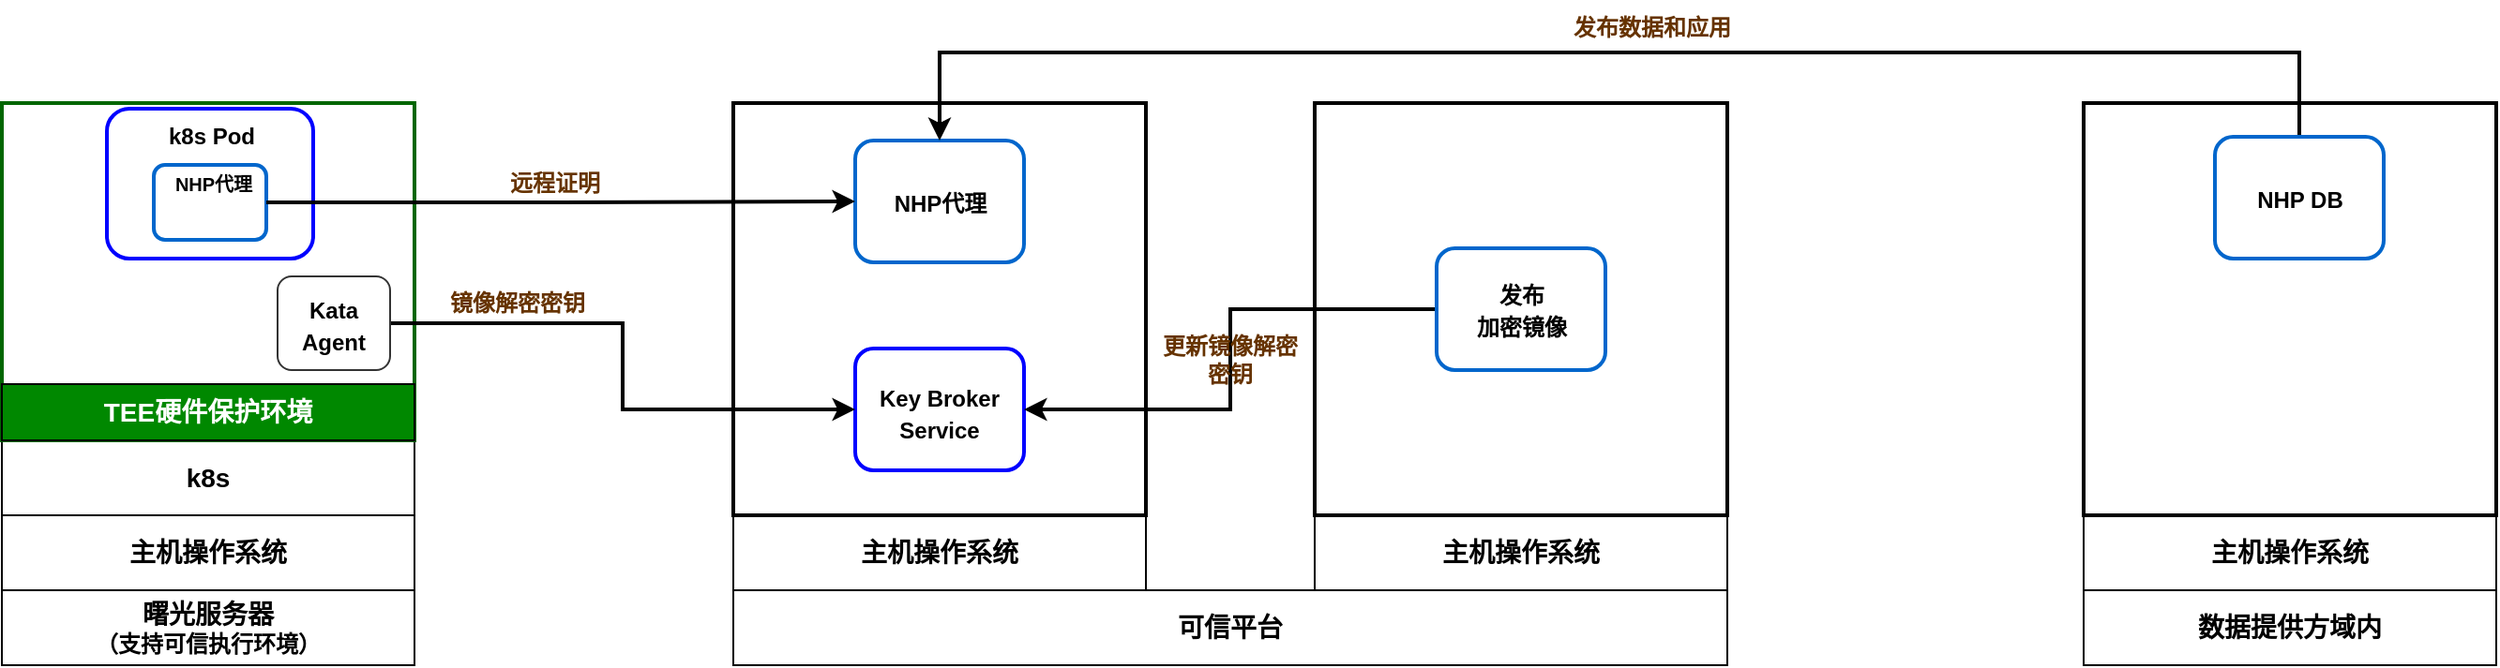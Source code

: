<mxfile version="28.0.4">
  <diagram name="第 1 页" id="Nt4wIiLlnSs3tbjxzQVT">
    <mxGraphModel dx="1828" dy="1007" grid="1" gridSize="10" guides="1" tooltips="1" connect="1" arrows="1" fold="1" page="1" pageScale="1" pageWidth="2336" pageHeight="1654" math="0" shadow="0">
      <root>
        <mxCell id="0" />
        <mxCell id="1" parent="0" />
        <mxCell id="S7CaQPIEn7JZbbPNb9Kr-1" value="&lt;font style=&quot;font-size: 14px;&quot;&gt;&lt;b&gt;曙光服务器&lt;/b&gt;&lt;/font&gt;&lt;div&gt;&lt;font style=&quot;font-size: 12px;&quot;&gt;&lt;b&gt;（支持可信执行环境）&lt;/b&gt;&lt;/font&gt;&lt;/div&gt;" style="rounded=0;whiteSpace=wrap;html=1;fillColor=none;" parent="1" vertex="1">
          <mxGeometry x="480" y="697" width="220" height="40" as="geometry" />
        </mxCell>
        <mxCell id="S7CaQPIEn7JZbbPNb9Kr-2" value="&lt;span style=&quot;font-size: 14px;&quot;&gt;&lt;b&gt;主机操作系统&lt;/b&gt;&lt;/span&gt;" style="rounded=0;whiteSpace=wrap;html=1;fillColor=none;" parent="1" vertex="1">
          <mxGeometry x="480" y="657" width="220" height="40" as="geometry" />
        </mxCell>
        <mxCell id="sAuVCd9SCb6oK_chuftu-1" value="&lt;span style=&quot;font-size: 14px;&quot;&gt;&lt;b&gt;k8s&lt;/b&gt;&lt;/span&gt;" style="rounded=0;whiteSpace=wrap;html=1;fillColor=none;" parent="1" vertex="1">
          <mxGeometry x="480" y="617" width="220" height="40" as="geometry" />
        </mxCell>
        <mxCell id="sAuVCd9SCb6oK_chuftu-2" value="" style="rounded=0;whiteSpace=wrap;html=1;fillColor=none;strokeColor=#006600;strokeWidth=2;" parent="1" vertex="1">
          <mxGeometry x="480" y="437" width="220" height="180" as="geometry" />
        </mxCell>
        <mxCell id="sAuVCd9SCb6oK_chuftu-3" value="&lt;span style=&quot;font-size: 14px;&quot;&gt;&lt;b&gt;&lt;font style=&quot;color: rgb(255, 255, 255);&quot;&gt;TEE硬件保护环境&lt;/font&gt;&lt;/b&gt;&lt;/span&gt;" style="rounded=0;whiteSpace=wrap;html=1;fillColor=#008800;" parent="1" vertex="1">
          <mxGeometry x="480" y="587" width="220" height="30" as="geometry" />
        </mxCell>
        <mxCell id="sAuVCd9SCb6oK_chuftu-4" value="" style="rounded=1;whiteSpace=wrap;html=1;fillColor=none;strokeColor=#0000FF;strokeWidth=2;" parent="1" vertex="1">
          <mxGeometry x="536" y="440" width="110" height="80" as="geometry" />
        </mxCell>
        <mxCell id="sAuVCd9SCb6oK_chuftu-5" value="&lt;font style=&quot;font-size: 12px;&quot;&gt;&lt;b&gt;k8s Pod&lt;/b&gt;&lt;/font&gt;" style="text;html=1;align=center;verticalAlign=middle;whiteSpace=wrap;rounded=0;" parent="1" vertex="1">
          <mxGeometry x="557" y="440" width="70" height="30" as="geometry" />
        </mxCell>
        <mxCell id="sAuVCd9SCb6oK_chuftu-10" value="" style="group" parent="1" vertex="1" connectable="0">
          <mxGeometry x="561" y="470" width="60" height="41" as="geometry" />
        </mxCell>
        <mxCell id="sAuVCd9SCb6oK_chuftu-6" value="" style="shape=image;html=1;verticalAlign=top;verticalLabelPosition=bottom;labelBackgroundColor=#ffffff;imageAspect=0;aspect=fixed;image=https://icons.diagrams.net/icon-cache1/Social_Media-2656/social_media_social_media_logo_docker-527.svg" parent="sAuVCd9SCb6oK_chuftu-10" vertex="1">
          <mxGeometry x="21" y="17" width="24" height="24" as="geometry" />
        </mxCell>
        <mxCell id="sAuVCd9SCb6oK_chuftu-8" value="" style="rounded=1;whiteSpace=wrap;html=1;fillColor=none;strokeColor=#0066CC;strokeWidth=2;" parent="sAuVCd9SCb6oK_chuftu-10" vertex="1">
          <mxGeometry width="60" height="40" as="geometry" />
        </mxCell>
        <mxCell id="sAuVCd9SCb6oK_chuftu-9" value="&lt;font style=&quot;font-size: 10px;&quot;&gt;&lt;b style=&quot;&quot;&gt;NHP代理&lt;/b&gt;&lt;/font&gt;" style="text;html=1;align=center;verticalAlign=middle;whiteSpace=wrap;rounded=0;" parent="sAuVCd9SCb6oK_chuftu-10" vertex="1">
          <mxGeometry x="8" width="48" height="20" as="geometry" />
        </mxCell>
        <mxCell id="WrHtqx_JnAegKuw27bFA-1" value="&lt;span style=&quot;font-size: 14px;&quot;&gt;&lt;b&gt;可信平台&lt;/b&gt;&lt;/span&gt;" style="rounded=0;whiteSpace=wrap;html=1;fillColor=none;" vertex="1" parent="1">
          <mxGeometry x="870" y="697" width="530" height="40" as="geometry" />
        </mxCell>
        <mxCell id="WrHtqx_JnAegKuw27bFA-2" value="&lt;b style=&quot;font-size: 14px;&quot;&gt;主机操作系统&lt;/b&gt;" style="rounded=0;whiteSpace=wrap;html=1;fillColor=none;" vertex="1" parent="1">
          <mxGeometry x="870" y="657" width="220" height="40" as="geometry" />
        </mxCell>
        <mxCell id="WrHtqx_JnAegKuw27bFA-3" value="" style="rounded=0;whiteSpace=wrap;html=1;strokeWidth=2;fillColor=none;align=center;" vertex="1" parent="1">
          <mxGeometry x="870" y="437" width="220" height="220" as="geometry" />
        </mxCell>
        <mxCell id="WrHtqx_JnAegKuw27bFA-6" value="" style="rounded=1;whiteSpace=wrap;html=1;strokeWidth=2;fillColor=none;align=center;strokeColor=#0066CC;" vertex="1" parent="1">
          <mxGeometry x="935" y="457" width="90" height="65" as="geometry" />
        </mxCell>
        <mxCell id="WrHtqx_JnAegKuw27bFA-7" value="&lt;b&gt;&lt;font style=&quot;font-size: 12px;&quot;&gt;NHP代理&lt;/font&gt;&lt;/b&gt;" style="text;html=1;align=center;verticalAlign=middle;whiteSpace=wrap;rounded=1;fontSize=14;" vertex="1" parent="1">
          <mxGeometry x="942.5" y="475" width="75" height="30" as="geometry" />
        </mxCell>
        <mxCell id="WrHtqx_JnAegKuw27bFA-8" value="" style="rounded=1;whiteSpace=wrap;html=1;strokeWidth=2;fillColor=none;align=center;strokeColor=#0000FF;" vertex="1" parent="1">
          <mxGeometry x="935.0" y="568" width="90" height="65" as="geometry" />
        </mxCell>
        <mxCell id="WrHtqx_JnAegKuw27bFA-9" value="&lt;b&gt;&lt;font style=&quot;font-size: 12px;&quot;&gt;Key Broker Service&lt;/font&gt;&lt;/b&gt;" style="text;html=1;align=center;verticalAlign=middle;whiteSpace=wrap;rounded=1;fontSize=14;" vertex="1" parent="1">
          <mxGeometry x="945" y="587" width="70" height="30" as="geometry" />
        </mxCell>
        <mxCell id="WrHtqx_JnAegKuw27bFA-10" value="&lt;b style=&quot;font-size: 14px;&quot;&gt;主机操作系统&lt;/b&gt;" style="rounded=0;whiteSpace=wrap;html=1;fillColor=none;" vertex="1" parent="1">
          <mxGeometry x="1180" y="657" width="220" height="40" as="geometry" />
        </mxCell>
        <mxCell id="WrHtqx_JnAegKuw27bFA-11" value="" style="rounded=0;whiteSpace=wrap;html=1;strokeWidth=2;fillColor=none;align=center;" vertex="1" parent="1">
          <mxGeometry x="1180" y="437" width="220" height="220" as="geometry" />
        </mxCell>
        <mxCell id="WrHtqx_JnAegKuw27bFA-21" style="edgeStyle=orthogonalEdgeStyle;rounded=0;orthogonalLoop=1;jettySize=auto;html=1;exitX=0;exitY=0.5;exitDx=0;exitDy=0;entryX=1;entryY=0.5;entryDx=0;entryDy=0;strokeWidth=2;" edge="1" parent="1" source="WrHtqx_JnAegKuw27bFA-12" target="WrHtqx_JnAegKuw27bFA-8">
          <mxGeometry relative="1" as="geometry" />
        </mxCell>
        <mxCell id="WrHtqx_JnAegKuw27bFA-12" value="" style="rounded=1;whiteSpace=wrap;html=1;strokeWidth=2;fillColor=none;align=center;strokeColor=#0066CC;" vertex="1" parent="1">
          <mxGeometry x="1245.0" y="514.5" width="90" height="65" as="geometry" />
        </mxCell>
        <mxCell id="WrHtqx_JnAegKuw27bFA-13" value="&lt;span style=&quot;font-size: 12px;&quot;&gt;&lt;b&gt;发布&lt;/b&gt;&lt;/span&gt;&lt;div&gt;&lt;span style=&quot;font-size: 12px;&quot;&gt;&lt;b&gt;加密镜像&lt;/b&gt;&lt;/span&gt;&lt;/div&gt;" style="text;html=1;align=center;verticalAlign=middle;whiteSpace=wrap;rounded=1;fontSize=14;" vertex="1" parent="1">
          <mxGeometry x="1252.5" y="532" width="75" height="30" as="geometry" />
        </mxCell>
        <mxCell id="WrHtqx_JnAegKuw27bFA-19" style="edgeStyle=orthogonalEdgeStyle;rounded=0;orthogonalLoop=1;jettySize=auto;html=1;exitX=1;exitY=0.5;exitDx=0;exitDy=0;entryX=0;entryY=0.5;entryDx=0;entryDy=0;strokeWidth=2;" edge="1" parent="1" source="WrHtqx_JnAegKuw27bFA-14" target="WrHtqx_JnAegKuw27bFA-8">
          <mxGeometry relative="1" as="geometry" />
        </mxCell>
        <mxCell id="WrHtqx_JnAegKuw27bFA-14" value="" style="rounded=1;whiteSpace=wrap;html=1;strokeWidth=1;fillColor=none;align=center;strokeColor=#333333;" vertex="1" parent="1">
          <mxGeometry x="627" y="529.5" width="60" height="50" as="geometry" />
        </mxCell>
        <mxCell id="WrHtqx_JnAegKuw27bFA-15" value="&lt;b&gt;&lt;font style=&quot;font-size: 12px;&quot;&gt;Kata Agent&lt;/font&gt;&lt;/b&gt;" style="text;html=1;align=center;verticalAlign=middle;whiteSpace=wrap;rounded=1;fontSize=14;" vertex="1" parent="1">
          <mxGeometry x="632" y="539.5" width="50" height="30" as="geometry" />
        </mxCell>
        <mxCell id="WrHtqx_JnAegKuw27bFA-16" style="edgeStyle=orthogonalEdgeStyle;rounded=0;orthogonalLoop=1;jettySize=auto;html=1;exitX=1;exitY=0.5;exitDx=0;exitDy=0;entryX=0;entryY=0.5;entryDx=0;entryDy=0;strokeWidth=2;" edge="1" parent="1" source="sAuVCd9SCb6oK_chuftu-8" target="WrHtqx_JnAegKuw27bFA-6">
          <mxGeometry relative="1" as="geometry">
            <mxPoint x="930" y="490" as="targetPoint" />
          </mxGeometry>
        </mxCell>
        <mxCell id="WrHtqx_JnAegKuw27bFA-17" value="&lt;font style=&quot;font-size: 12px; color: rgb(102, 51, 0);&quot;&gt;&lt;b style=&quot;&quot;&gt;远程证明&lt;/b&gt;&lt;/font&gt;" style="text;html=1;align=center;verticalAlign=middle;whiteSpace=wrap;rounded=0;" vertex="1" parent="1">
          <mxGeometry x="740" y="465" width="70" height="30" as="geometry" />
        </mxCell>
        <mxCell id="WrHtqx_JnAegKuw27bFA-20" value="&lt;font style=&quot;font-size: 12px; color: rgb(102, 51, 0);&quot;&gt;&lt;b style=&quot;&quot;&gt;镜像解密密钥&lt;/b&gt;&lt;/font&gt;" style="text;html=1;align=center;verticalAlign=middle;whiteSpace=wrap;rounded=0;" vertex="1" parent="1">
          <mxGeometry x="715" y="529" width="80" height="30" as="geometry" />
        </mxCell>
        <mxCell id="WrHtqx_JnAegKuw27bFA-22" value="&lt;font style=&quot;font-size: 12px; color: rgb(102, 51, 0);&quot;&gt;&lt;b style=&quot;&quot;&gt;更新镜像解密密钥&lt;/b&gt;&lt;/font&gt;" style="text;html=1;align=center;verticalAlign=middle;whiteSpace=wrap;rounded=0;" vertex="1" parent="1">
          <mxGeometry x="1095" y="558.5" width="80" height="30" as="geometry" />
        </mxCell>
        <mxCell id="WrHtqx_JnAegKuw27bFA-24" value="&lt;span style=&quot;font-size: 14px;&quot;&gt;&lt;b&gt;数据提供方域内&lt;/b&gt;&lt;/span&gt;" style="rounded=0;whiteSpace=wrap;html=1;fillColor=none;" vertex="1" parent="1">
          <mxGeometry x="1590" y="697" width="220" height="40" as="geometry" />
        </mxCell>
        <mxCell id="WrHtqx_JnAegKuw27bFA-25" value="&lt;b style=&quot;font-size: 14px;&quot;&gt;主机操作系统&lt;/b&gt;" style="rounded=0;whiteSpace=wrap;html=1;fillColor=none;" vertex="1" parent="1">
          <mxGeometry x="1590" y="657" width="220" height="40" as="geometry" />
        </mxCell>
        <mxCell id="WrHtqx_JnAegKuw27bFA-26" value="" style="rounded=0;whiteSpace=wrap;html=1;strokeWidth=2;fillColor=none;align=center;" vertex="1" parent="1">
          <mxGeometry x="1590" y="437" width="220" height="220" as="geometry" />
        </mxCell>
        <mxCell id="WrHtqx_JnAegKuw27bFA-29" style="edgeStyle=orthogonalEdgeStyle;rounded=0;orthogonalLoop=1;jettySize=auto;html=1;exitX=0.5;exitY=0;exitDx=0;exitDy=0;entryX=0.5;entryY=0;entryDx=0;entryDy=0;strokeWidth=2;" edge="1" parent="1" source="WrHtqx_JnAegKuw27bFA-27" target="WrHtqx_JnAegKuw27bFA-6">
          <mxGeometry relative="1" as="geometry">
            <Array as="points">
              <mxPoint x="1705" y="410" />
              <mxPoint x="980" y="410" />
            </Array>
          </mxGeometry>
        </mxCell>
        <mxCell id="WrHtqx_JnAegKuw27bFA-27" value="" style="rounded=1;whiteSpace=wrap;html=1;strokeWidth=2;fillColor=none;align=center;strokeColor=#0066CC;" vertex="1" parent="1">
          <mxGeometry x="1660" y="455" width="90" height="65" as="geometry" />
        </mxCell>
        <mxCell id="WrHtqx_JnAegKuw27bFA-28" value="&lt;b&gt;&lt;font style=&quot;font-size: 12px;&quot;&gt;NHP DB&lt;/font&gt;&lt;/b&gt;" style="text;html=1;align=center;verticalAlign=middle;whiteSpace=wrap;rounded=1;fontSize=14;" vertex="1" parent="1">
          <mxGeometry x="1667.5" y="473" width="75" height="30" as="geometry" />
        </mxCell>
        <mxCell id="WrHtqx_JnAegKuw27bFA-30" value="&lt;font style=&quot;font-size: 12px; color: rgb(102, 51, 0);&quot;&gt;&lt;b style=&quot;&quot;&gt;发布数据和应用&lt;/b&gt;&lt;/font&gt;" style="text;html=1;align=center;verticalAlign=middle;whiteSpace=wrap;rounded=0;" vertex="1" parent="1">
          <mxGeometry x="1300" y="382" width="120" height="30" as="geometry" />
        </mxCell>
      </root>
    </mxGraphModel>
  </diagram>
</mxfile>
